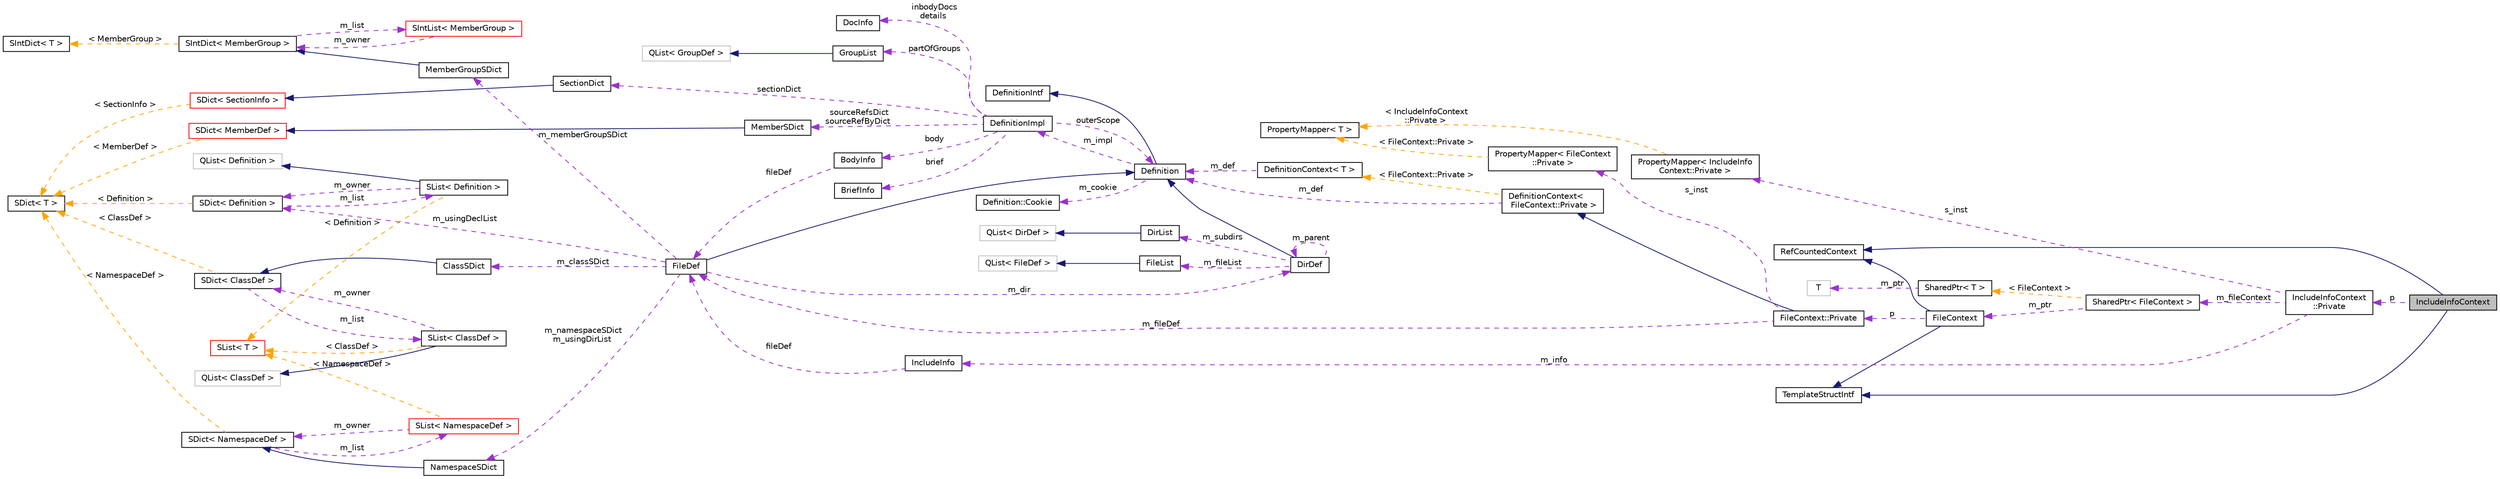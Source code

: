 digraph "IncludeInfoContext"
{
 // INTERACTIVE_SVG=YES
  edge [fontname="Helvetica",fontsize="10",labelfontname="Helvetica",labelfontsize="10"];
  node [fontname="Helvetica",fontsize="10",shape=record];
  rankdir="LR";
  Node3 [label="IncludeInfoContext",height=0.2,width=0.4,color="black", fillcolor="grey75", style="filled", fontcolor="black"];
  Node4 -> Node3 [dir="back",color="midnightblue",fontsize="10",style="solid",fontname="Helvetica"];
  Node4 [label="RefCountedContext",height=0.2,width=0.4,color="black", fillcolor="white", style="filled",URL="$d8/d96/class_ref_counted_context.html",tooltip="Helper class to support reference counting. "];
  Node5 -> Node3 [dir="back",color="midnightblue",fontsize="10",style="solid",fontname="Helvetica"];
  Node5 [label="TemplateStructIntf",height=0.2,width=0.4,color="black", fillcolor="white", style="filled",URL="$d9/de8/class_template_struct_intf.html",tooltip="Abstract interface for a context value of type struct. "];
  Node6 -> Node3 [dir="back",color="darkorchid3",fontsize="10",style="dashed",label=" p" ,fontname="Helvetica"];
  Node6 [label="IncludeInfoContext\l::Private",height=0.2,width=0.4,color="black", fillcolor="white", style="filled",URL="$d1/dbe/class_include_info_context_1_1_private.html"];
  Node7 -> Node6 [dir="back",color="darkorchid3",fontsize="10",style="dashed",label=" s_inst" ,fontname="Helvetica"];
  Node7 [label="PropertyMapper\< IncludeInfo\lContext::Private \>",height=0.2,width=0.4,color="black", fillcolor="white", style="filled",URL="$d1/d80/class_property_mapper.html"];
  Node8 -> Node7 [dir="back",color="orange",fontsize="10",style="dashed",label=" \< IncludeInfoContext\l::Private \>" ,fontname="Helvetica"];
  Node8 [label="PropertyMapper\< T \>",height=0.2,width=0.4,color="black", fillcolor="white", style="filled",URL="$d1/d80/class_property_mapper.html",tooltip="Helper class to map a property name to a handler member function. "];
  Node9 -> Node6 [dir="back",color="darkorchid3",fontsize="10",style="dashed",label=" m_info" ,fontname="Helvetica"];
  Node9 [label="IncludeInfo",height=0.2,width=0.4,color="black", fillcolor="white", style="filled",URL="$d5/dc1/struct_include_info.html",tooltip="Class representing the data associated with a #include statement. "];
  Node10 -> Node9 [dir="back",color="darkorchid3",fontsize="10",style="dashed",label=" fileDef" ,fontname="Helvetica"];
  Node10 [label="FileDef",height=0.2,width=0.4,color="black", fillcolor="white", style="filled",URL="$de/db0/class_file_def.html",tooltip="A model of a file symbol. "];
  Node11 -> Node10 [dir="back",color="midnightblue",fontsize="10",style="solid",fontname="Helvetica"];
  Node11 [label="Definition",height=0.2,width=0.4,color="black", fillcolor="white", style="filled",URL="$d5/dcc/class_definition.html",tooltip="The common base class of all entity definitions found in the sources. "];
  Node12 -> Node11 [dir="back",color="midnightblue",fontsize="10",style="solid",fontname="Helvetica"];
  Node12 [label="DefinitionIntf",height=0.2,width=0.4,color="black", fillcolor="white", style="filled",URL="$d9/d4a/class_definition_intf.html",tooltip="Abstract interface for a Definition or DefinitionList. "];
  Node13 -> Node11 [dir="back",color="darkorchid3",fontsize="10",style="dashed",label=" m_cookie" ,fontname="Helvetica"];
  Node13 [label="Definition::Cookie",height=0.2,width=0.4,color="black", fillcolor="white", style="filled",URL="$d1/d2f/struct_definition_1_1_cookie.html"];
  Node14 -> Node11 [dir="back",color="darkorchid3",fontsize="10",style="dashed",label=" m_impl" ,fontname="Helvetica"];
  Node14 [label="DefinitionImpl",height=0.2,width=0.4,color="black", fillcolor="white", style="filled",URL="$d3/ddf/class_definition_impl.html",tooltip="Private data associated with a Symbol Definition object. "];
  Node15 -> Node14 [dir="back",color="darkorchid3",fontsize="10",style="dashed",label=" sectionDict" ,fontname="Helvetica"];
  Node15 [label="SectionDict",height=0.2,width=0.4,color="black", fillcolor="white", style="filled",URL="$de/d9a/class_section_dict.html",tooltip="Unsorted dictionary of SectionInfo objects. "];
  Node16 -> Node15 [dir="back",color="midnightblue",fontsize="10",style="solid",fontname="Helvetica"];
  Node16 [label="SDict\< SectionInfo \>",height=0.2,width=0.4,color="red", fillcolor="white", style="filled",URL="$d1/d50/class_s_dict.html"];
  Node21 -> Node16 [dir="back",color="orange",fontsize="10",style="dashed",label=" \< SectionInfo \>" ,fontname="Helvetica"];
  Node21 [label="SDict\< T \>",height=0.2,width=0.4,color="black", fillcolor="white", style="filled",URL="$d1/d50/class_s_dict.html",tooltip="Ordered dictionary of elements of type T. "];
  Node22 -> Node14 [dir="back",color="darkorchid3",fontsize="10",style="dashed",label=" body" ,fontname="Helvetica"];
  Node22 [label="BodyInfo",height=0.2,width=0.4,color="black", fillcolor="white", style="filled",URL="$db/dab/struct_body_info.html",tooltip="Data associated with description found in the body. "];
  Node10 -> Node22 [dir="back",color="darkorchid3",fontsize="10",style="dashed",label=" fileDef" ,fontname="Helvetica"];
  Node23 -> Node14 [dir="back",color="darkorchid3",fontsize="10",style="dashed",label=" sourceRefsDict\nsourceRefByDict" ,fontname="Helvetica"];
  Node23 [label="MemberSDict",height=0.2,width=0.4,color="black", fillcolor="white", style="filled",URL="$d6/dd6/class_member_s_dict.html",tooltip="A sorted dictionary of MemberDef objects. "];
  Node24 -> Node23 [dir="back",color="midnightblue",fontsize="10",style="solid",fontname="Helvetica"];
  Node24 [label="SDict\< MemberDef \>",height=0.2,width=0.4,color="red", fillcolor="white", style="filled",URL="$d1/d50/class_s_dict.html"];
  Node21 -> Node24 [dir="back",color="orange",fontsize="10",style="dashed",label=" \< MemberDef \>" ,fontname="Helvetica"];
  Node27 -> Node14 [dir="back",color="darkorchid3",fontsize="10",style="dashed",label=" partOfGroups" ,fontname="Helvetica"];
  Node27 [label="GroupList",height=0.2,width=0.4,color="black", fillcolor="white", style="filled",URL="$d3/d3b/class_group_list.html",tooltip="A list of GroupDef objects. "];
  Node28 -> Node27 [dir="back",color="midnightblue",fontsize="10",style="solid",fontname="Helvetica"];
  Node28 [label="QList\< GroupDef \>",height=0.2,width=0.4,color="grey75", fillcolor="white", style="filled"];
  Node29 -> Node14 [dir="back",color="darkorchid3",fontsize="10",style="dashed",label=" inbodyDocs\ndetails" ,fontname="Helvetica"];
  Node29 [label="DocInfo",height=0.2,width=0.4,color="black", fillcolor="white", style="filled",URL="$d7/dd5/struct_doc_info.html",tooltip="Data associated with a detailed description. "];
  Node30 -> Node14 [dir="back",color="darkorchid3",fontsize="10",style="dashed",label=" brief" ,fontname="Helvetica"];
  Node30 [label="BriefInfo",height=0.2,width=0.4,color="black", fillcolor="white", style="filled",URL="$d0/da7/struct_brief_info.html",tooltip="Data associated with a brief description. "];
  Node11 -> Node14 [dir="back",color="darkorchid3",fontsize="10",style="dashed",label=" outerScope" ,fontname="Helvetica"];
  Node31 -> Node10 [dir="back",color="darkorchid3",fontsize="10",style="dashed",label=" m_classSDict" ,fontname="Helvetica"];
  Node31 [label="ClassSDict",height=0.2,width=0.4,color="black", fillcolor="white", style="filled",URL="$d9/d3d/class_class_s_dict.html",tooltip="A sorted dictionary of ClassDef objects. "];
  Node32 -> Node31 [dir="back",color="midnightblue",fontsize="10",style="solid",fontname="Helvetica"];
  Node32 [label="SDict\< ClassDef \>",height=0.2,width=0.4,color="black", fillcolor="white", style="filled",URL="$d1/d50/class_s_dict.html"];
  Node33 -> Node32 [dir="back",color="darkorchid3",fontsize="10",style="dashed",label=" m_list" ,fontname="Helvetica"];
  Node33 [label="SList\< ClassDef \>",height=0.2,width=0.4,color="black", fillcolor="white", style="filled",URL="$df/dce/class_s_list.html"];
  Node34 -> Node33 [dir="back",color="midnightblue",fontsize="10",style="solid",fontname="Helvetica"];
  Node34 [label="QList\< ClassDef \>",height=0.2,width=0.4,color="grey75", fillcolor="white", style="filled"];
  Node32 -> Node33 [dir="back",color="darkorchid3",fontsize="10",style="dashed",label=" m_owner" ,fontname="Helvetica"];
  Node19 -> Node33 [dir="back",color="orange",fontsize="10",style="dashed",label=" \< ClassDef \>" ,fontname="Helvetica"];
  Node19 [label="SList\< T \>",height=0.2,width=0.4,color="red", fillcolor="white", style="filled",URL="$df/dce/class_s_list.html",tooltip="internal wrapper class that redirects compareValues() to the dictionary "];
  Node21 -> Node32 [dir="back",color="orange",fontsize="10",style="dashed",label=" \< ClassDef \>" ,fontname="Helvetica"];
  Node35 -> Node10 [dir="back",color="darkorchid3",fontsize="10",style="dashed",label=" m_usingDeclList" ,fontname="Helvetica"];
  Node35 [label="SDict\< Definition \>",height=0.2,width=0.4,color="black", fillcolor="white", style="filled",URL="$d1/d50/class_s_dict.html"];
  Node36 -> Node35 [dir="back",color="darkorchid3",fontsize="10",style="dashed",label=" m_list" ,fontname="Helvetica"];
  Node36 [label="SList\< Definition \>",height=0.2,width=0.4,color="black", fillcolor="white", style="filled",URL="$df/dce/class_s_list.html"];
  Node37 -> Node36 [dir="back",color="midnightblue",fontsize="10",style="solid",fontname="Helvetica"];
  Node37 [label="QList\< Definition \>",height=0.2,width=0.4,color="grey75", fillcolor="white", style="filled"];
  Node35 -> Node36 [dir="back",color="darkorchid3",fontsize="10",style="dashed",label=" m_owner" ,fontname="Helvetica"];
  Node19 -> Node36 [dir="back",color="orange",fontsize="10",style="dashed",label=" \< Definition \>" ,fontname="Helvetica"];
  Node21 -> Node35 [dir="back",color="orange",fontsize="10",style="dashed",label=" \< Definition \>" ,fontname="Helvetica"];
  Node38 -> Node10 [dir="back",color="darkorchid3",fontsize="10",style="dashed",label=" m_memberGroupSDict" ,fontname="Helvetica"];
  Node38 [label="MemberGroupSDict",height=0.2,width=0.4,color="black", fillcolor="white", style="filled",URL="$dc/d1e/class_member_group_s_dict.html",tooltip="A sorted dictionary of MemberGroup objects. "];
  Node39 -> Node38 [dir="back",color="midnightblue",fontsize="10",style="solid",fontname="Helvetica"];
  Node39 [label="SIntDict\< MemberGroup \>",height=0.2,width=0.4,color="black", fillcolor="white", style="filled",URL="$d0/d9f/class_s_int_dict.html"];
  Node40 -> Node39 [dir="back",color="darkorchid3",fontsize="10",style="dashed",label=" m_list" ,fontname="Helvetica"];
  Node40 [label="SIntList\< MemberGroup \>",height=0.2,width=0.4,color="red", fillcolor="white", style="filled",URL="$d8/d9a/class_s_int_list.html"];
  Node39 -> Node40 [dir="back",color="darkorchid3",fontsize="10",style="dashed",label=" m_owner" ,fontname="Helvetica"];
  Node43 -> Node39 [dir="back",color="orange",fontsize="10",style="dashed",label=" \< MemberGroup \>" ,fontname="Helvetica"];
  Node43 [label="SIntDict\< T \>",height=0.2,width=0.4,color="black", fillcolor="white", style="filled",URL="$d0/d9f/class_s_int_dict.html",tooltip="Ordered dictionary of elements of type T. "];
  Node44 -> Node10 [dir="back",color="darkorchid3",fontsize="10",style="dashed",label=" m_dir" ,fontname="Helvetica"];
  Node44 [label="DirDef",height=0.2,width=0.4,color="black", fillcolor="white", style="filled",URL="$d4/dd4/class_dir_def.html",tooltip="A model of a directory symbol. "];
  Node11 -> Node44 [dir="back",color="midnightblue",fontsize="10",style="solid",fontname="Helvetica"];
  Node45 -> Node44 [dir="back",color="darkorchid3",fontsize="10",style="dashed",label=" m_subdirs" ,fontname="Helvetica"];
  Node45 [label="DirList",height=0.2,width=0.4,color="black", fillcolor="white", style="filled",URL="$dc/d2a/class_dir_list.html",tooltip="A list of directories. "];
  Node46 -> Node45 [dir="back",color="midnightblue",fontsize="10",style="solid",fontname="Helvetica"];
  Node46 [label="QList\< DirDef \>",height=0.2,width=0.4,color="grey75", fillcolor="white", style="filled"];
  Node47 -> Node44 [dir="back",color="darkorchid3",fontsize="10",style="dashed",label=" m_fileList" ,fontname="Helvetica"];
  Node47 [label="FileList",height=0.2,width=0.4,color="black", fillcolor="white", style="filled",URL="$d0/d18/class_file_list.html",tooltip="Class representing a list of FileDef objects. "];
  Node48 -> Node47 [dir="back",color="midnightblue",fontsize="10",style="solid",fontname="Helvetica"];
  Node48 [label="QList\< FileDef \>",height=0.2,width=0.4,color="grey75", fillcolor="white", style="filled"];
  Node44 -> Node44 [dir="back",color="darkorchid3",fontsize="10",style="dashed",label=" m_parent" ,fontname="Helvetica"];
  Node49 -> Node10 [dir="back",color="darkorchid3",fontsize="10",style="dashed",label=" m_namespaceSDict\nm_usingDirList" ,fontname="Helvetica"];
  Node49 [label="NamespaceSDict",height=0.2,width=0.4,color="black", fillcolor="white", style="filled",URL="$d4/d8d/class_namespace_s_dict.html",tooltip="A sorted dictionary of NamespaceDef objects. "];
  Node50 -> Node49 [dir="back",color="midnightblue",fontsize="10",style="solid",fontname="Helvetica"];
  Node50 [label="SDict\< NamespaceDef \>",height=0.2,width=0.4,color="black", fillcolor="white", style="filled",URL="$d1/d50/class_s_dict.html"];
  Node51 -> Node50 [dir="back",color="darkorchid3",fontsize="10",style="dashed",label=" m_list" ,fontname="Helvetica"];
  Node51 [label="SList\< NamespaceDef \>",height=0.2,width=0.4,color="red", fillcolor="white", style="filled",URL="$df/dce/class_s_list.html"];
  Node50 -> Node51 [dir="back",color="darkorchid3",fontsize="10",style="dashed",label=" m_owner" ,fontname="Helvetica"];
  Node19 -> Node51 [dir="back",color="orange",fontsize="10",style="dashed",label=" \< NamespaceDef \>" ,fontname="Helvetica"];
  Node21 -> Node50 [dir="back",color="orange",fontsize="10",style="dashed",label=" \< NamespaceDef \>" ,fontname="Helvetica"];
  Node53 -> Node6 [dir="back",color="darkorchid3",fontsize="10",style="dashed",label=" m_fileContext" ,fontname="Helvetica"];
  Node53 [label="SharedPtr\< FileContext \>",height=0.2,width=0.4,color="black", fillcolor="white", style="filled",URL="$df/d12/class_shared_ptr.html"];
  Node54 -> Node53 [dir="back",color="darkorchid3",fontsize="10",style="dashed",label=" m_ptr" ,fontname="Helvetica"];
  Node54 [label="FileContext",height=0.2,width=0.4,color="black", fillcolor="white", style="filled",URL="$d3/db7/class_file_context.html"];
  Node4 -> Node54 [dir="back",color="midnightblue",fontsize="10",style="solid",fontname="Helvetica"];
  Node5 -> Node54 [dir="back",color="midnightblue",fontsize="10",style="solid",fontname="Helvetica"];
  Node55 -> Node54 [dir="back",color="darkorchid3",fontsize="10",style="dashed",label=" p" ,fontname="Helvetica"];
  Node55 [label="FileContext::Private",height=0.2,width=0.4,color="black", fillcolor="white", style="filled",URL="$d4/d72/class_file_context_1_1_private.html"];
  Node56 -> Node55 [dir="back",color="midnightblue",fontsize="10",style="solid",fontname="Helvetica"];
  Node56 [label="DefinitionContext\<\l FileContext::Private \>",height=0.2,width=0.4,color="black", fillcolor="white", style="filled",URL="$d6/d49/class_definition_context.html"];
  Node11 -> Node56 [dir="back",color="darkorchid3",fontsize="10",style="dashed",label=" m_def" ,fontname="Helvetica"];
  Node57 -> Node56 [dir="back",color="orange",fontsize="10",style="dashed",label=" \< FileContext::Private \>" ,fontname="Helvetica"];
  Node57 [label="DefinitionContext\< T \>",height=0.2,width=0.4,color="black", fillcolor="white", style="filled",URL="$d6/d49/class_definition_context.html"];
  Node11 -> Node57 [dir="back",color="darkorchid3",fontsize="10",style="dashed",label=" m_def" ,fontname="Helvetica"];
  Node10 -> Node55 [dir="back",color="darkorchid3",fontsize="10",style="dashed",label=" m_fileDef" ,fontname="Helvetica"];
  Node58 -> Node55 [dir="back",color="darkorchid3",fontsize="10",style="dashed",label=" s_inst" ,fontname="Helvetica"];
  Node58 [label="PropertyMapper\< FileContext\l::Private \>",height=0.2,width=0.4,color="black", fillcolor="white", style="filled",URL="$d1/d80/class_property_mapper.html"];
  Node8 -> Node58 [dir="back",color="orange",fontsize="10",style="dashed",label=" \< FileContext::Private \>" ,fontname="Helvetica"];
  Node59 -> Node53 [dir="back",color="orange",fontsize="10",style="dashed",label=" \< FileContext \>" ,fontname="Helvetica"];
  Node59 [label="SharedPtr\< T \>",height=0.2,width=0.4,color="black", fillcolor="white", style="filled",URL="$df/d12/class_shared_ptr.html",tooltip="Reference counting smart pointer. "];
  Node60 -> Node59 [dir="back",color="darkorchid3",fontsize="10",style="dashed",label=" m_ptr" ,fontname="Helvetica"];
  Node60 [label="T",height=0.2,width=0.4,color="grey75", fillcolor="white", style="filled"];
}
